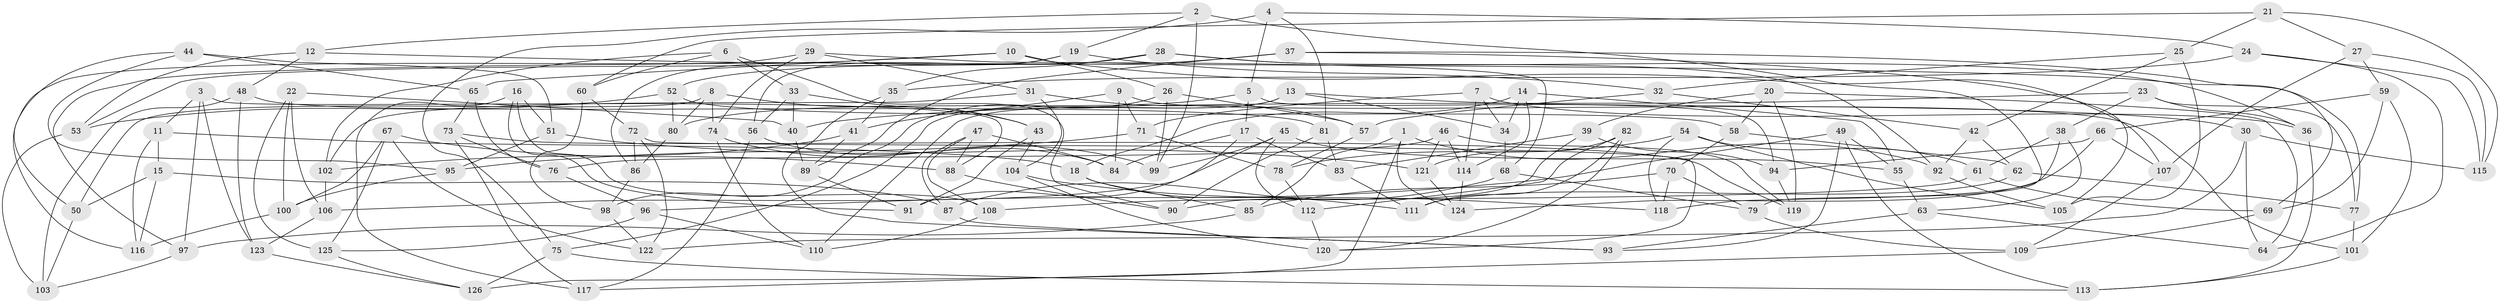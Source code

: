 // Generated by graph-tools (version 1.1) at 2025/57/03/09/25 04:57:42]
// undirected, 126 vertices, 252 edges
graph export_dot {
graph [start="1"]
  node [color=gray90,style=filled];
  1;
  2;
  3;
  4;
  5;
  6;
  7;
  8;
  9;
  10;
  11;
  12;
  13;
  14;
  15;
  16;
  17;
  18;
  19;
  20;
  21;
  22;
  23;
  24;
  25;
  26;
  27;
  28;
  29;
  30;
  31;
  32;
  33;
  34;
  35;
  36;
  37;
  38;
  39;
  40;
  41;
  42;
  43;
  44;
  45;
  46;
  47;
  48;
  49;
  50;
  51;
  52;
  53;
  54;
  55;
  56;
  57;
  58;
  59;
  60;
  61;
  62;
  63;
  64;
  65;
  66;
  67;
  68;
  69;
  70;
  71;
  72;
  73;
  74;
  75;
  76;
  77;
  78;
  79;
  80;
  81;
  82;
  83;
  84;
  85;
  86;
  87;
  88;
  89;
  90;
  91;
  92;
  93;
  94;
  95;
  96;
  97;
  98;
  99;
  100;
  101;
  102;
  103;
  104;
  105;
  106;
  107;
  108;
  109;
  110;
  111;
  112;
  113;
  114;
  115;
  116;
  117;
  118;
  119;
  120;
  121;
  122;
  123;
  124;
  125;
  126;
  1 -- 85;
  1 -- 126;
  1 -- 124;
  1 -- 92;
  2 -- 79;
  2 -- 12;
  2 -- 99;
  2 -- 19;
  3 -- 97;
  3 -- 88;
  3 -- 123;
  3 -- 11;
  4 -- 5;
  4 -- 75;
  4 -- 24;
  4 -- 81;
  5 -- 80;
  5 -- 17;
  5 -- 94;
  6 -- 102;
  6 -- 60;
  6 -- 33;
  6 -- 90;
  7 -- 71;
  7 -- 114;
  7 -- 36;
  7 -- 34;
  8 -- 80;
  8 -- 43;
  8 -- 74;
  8 -- 50;
  9 -- 41;
  9 -- 84;
  9 -- 101;
  9 -- 71;
  10 -- 107;
  10 -- 65;
  10 -- 26;
  10 -- 97;
  11 -- 15;
  11 -- 116;
  11 -- 18;
  12 -- 77;
  12 -- 53;
  12 -- 48;
  13 -- 30;
  13 -- 34;
  13 -- 75;
  13 -- 110;
  14 -- 114;
  14 -- 18;
  14 -- 55;
  14 -- 34;
  15 -- 116;
  15 -- 50;
  15 -- 87;
  16 -- 108;
  16 -- 117;
  16 -- 91;
  16 -- 51;
  17 -- 84;
  17 -- 91;
  17 -- 83;
  18 -- 85;
  18 -- 111;
  19 -- 86;
  19 -- 32;
  19 -- 56;
  20 -- 64;
  20 -- 58;
  20 -- 119;
  20 -- 39;
  21 -- 27;
  21 -- 60;
  21 -- 115;
  21 -- 25;
  22 -- 125;
  22 -- 40;
  22 -- 106;
  22 -- 100;
  23 -- 36;
  23 -- 40;
  23 -- 38;
  23 -- 77;
  24 -- 35;
  24 -- 115;
  24 -- 64;
  25 -- 105;
  25 -- 42;
  25 -- 32;
  26 -- 99;
  26 -- 98;
  26 -- 57;
  27 -- 107;
  27 -- 115;
  27 -- 59;
  28 -- 35;
  28 -- 36;
  28 -- 92;
  28 -- 53;
  29 -- 116;
  29 -- 68;
  29 -- 74;
  29 -- 31;
  30 -- 64;
  30 -- 115;
  30 -- 122;
  31 -- 57;
  31 -- 104;
  31 -- 102;
  32 -- 42;
  32 -- 57;
  33 -- 43;
  33 -- 40;
  33 -- 56;
  34 -- 68;
  35 -- 93;
  35 -- 41;
  36 -- 113;
  37 -- 69;
  37 -- 52;
  37 -- 89;
  37 -- 105;
  38 -- 61;
  38 -- 63;
  38 -- 118;
  39 -- 90;
  39 -- 83;
  39 -- 94;
  40 -- 89;
  41 -- 89;
  41 -- 102;
  42 -- 62;
  42 -- 92;
  43 -- 91;
  43 -- 104;
  44 -- 95;
  44 -- 50;
  44 -- 51;
  44 -- 65;
  45 -- 106;
  45 -- 112;
  45 -- 55;
  45 -- 99;
  46 -- 76;
  46 -- 114;
  46 -- 121;
  46 -- 119;
  47 -- 87;
  47 -- 88;
  47 -- 84;
  47 -- 108;
  48 -- 103;
  48 -- 81;
  48 -- 123;
  49 -- 93;
  49 -- 96;
  49 -- 113;
  49 -- 55;
  50 -- 103;
  51 -- 121;
  51 -- 95;
  52 -- 58;
  52 -- 53;
  52 -- 80;
  53 -- 103;
  54 -- 78;
  54 -- 105;
  54 -- 118;
  54 -- 61;
  55 -- 63;
  56 -- 117;
  56 -- 84;
  57 -- 78;
  58 -- 62;
  58 -- 70;
  59 -- 69;
  59 -- 66;
  59 -- 101;
  60 -- 72;
  60 -- 98;
  61 -- 69;
  61 -- 108;
  62 -- 111;
  62 -- 77;
  63 -- 64;
  63 -- 93;
  65 -- 73;
  65 -- 76;
  66 -- 124;
  66 -- 94;
  66 -- 107;
  67 -- 122;
  67 -- 125;
  67 -- 100;
  67 -- 88;
  68 -- 87;
  68 -- 79;
  69 -- 109;
  70 -- 79;
  70 -- 85;
  70 -- 118;
  71 -- 78;
  71 -- 95;
  72 -- 120;
  72 -- 86;
  72 -- 122;
  73 -- 76;
  73 -- 117;
  73 -- 119;
  74 -- 99;
  74 -- 110;
  75 -- 113;
  75 -- 126;
  76 -- 96;
  77 -- 101;
  78 -- 112;
  79 -- 109;
  80 -- 86;
  81 -- 83;
  81 -- 90;
  82 -- 120;
  82 -- 121;
  82 -- 112;
  82 -- 111;
  83 -- 111;
  85 -- 97;
  86 -- 98;
  87 -- 93;
  88 -- 90;
  89 -- 91;
  92 -- 105;
  94 -- 119;
  95 -- 100;
  96 -- 110;
  96 -- 125;
  97 -- 103;
  98 -- 122;
  100 -- 116;
  101 -- 113;
  102 -- 106;
  104 -- 120;
  104 -- 118;
  106 -- 123;
  107 -- 109;
  108 -- 110;
  109 -- 117;
  112 -- 120;
  114 -- 124;
  121 -- 124;
  123 -- 126;
  125 -- 126;
}
